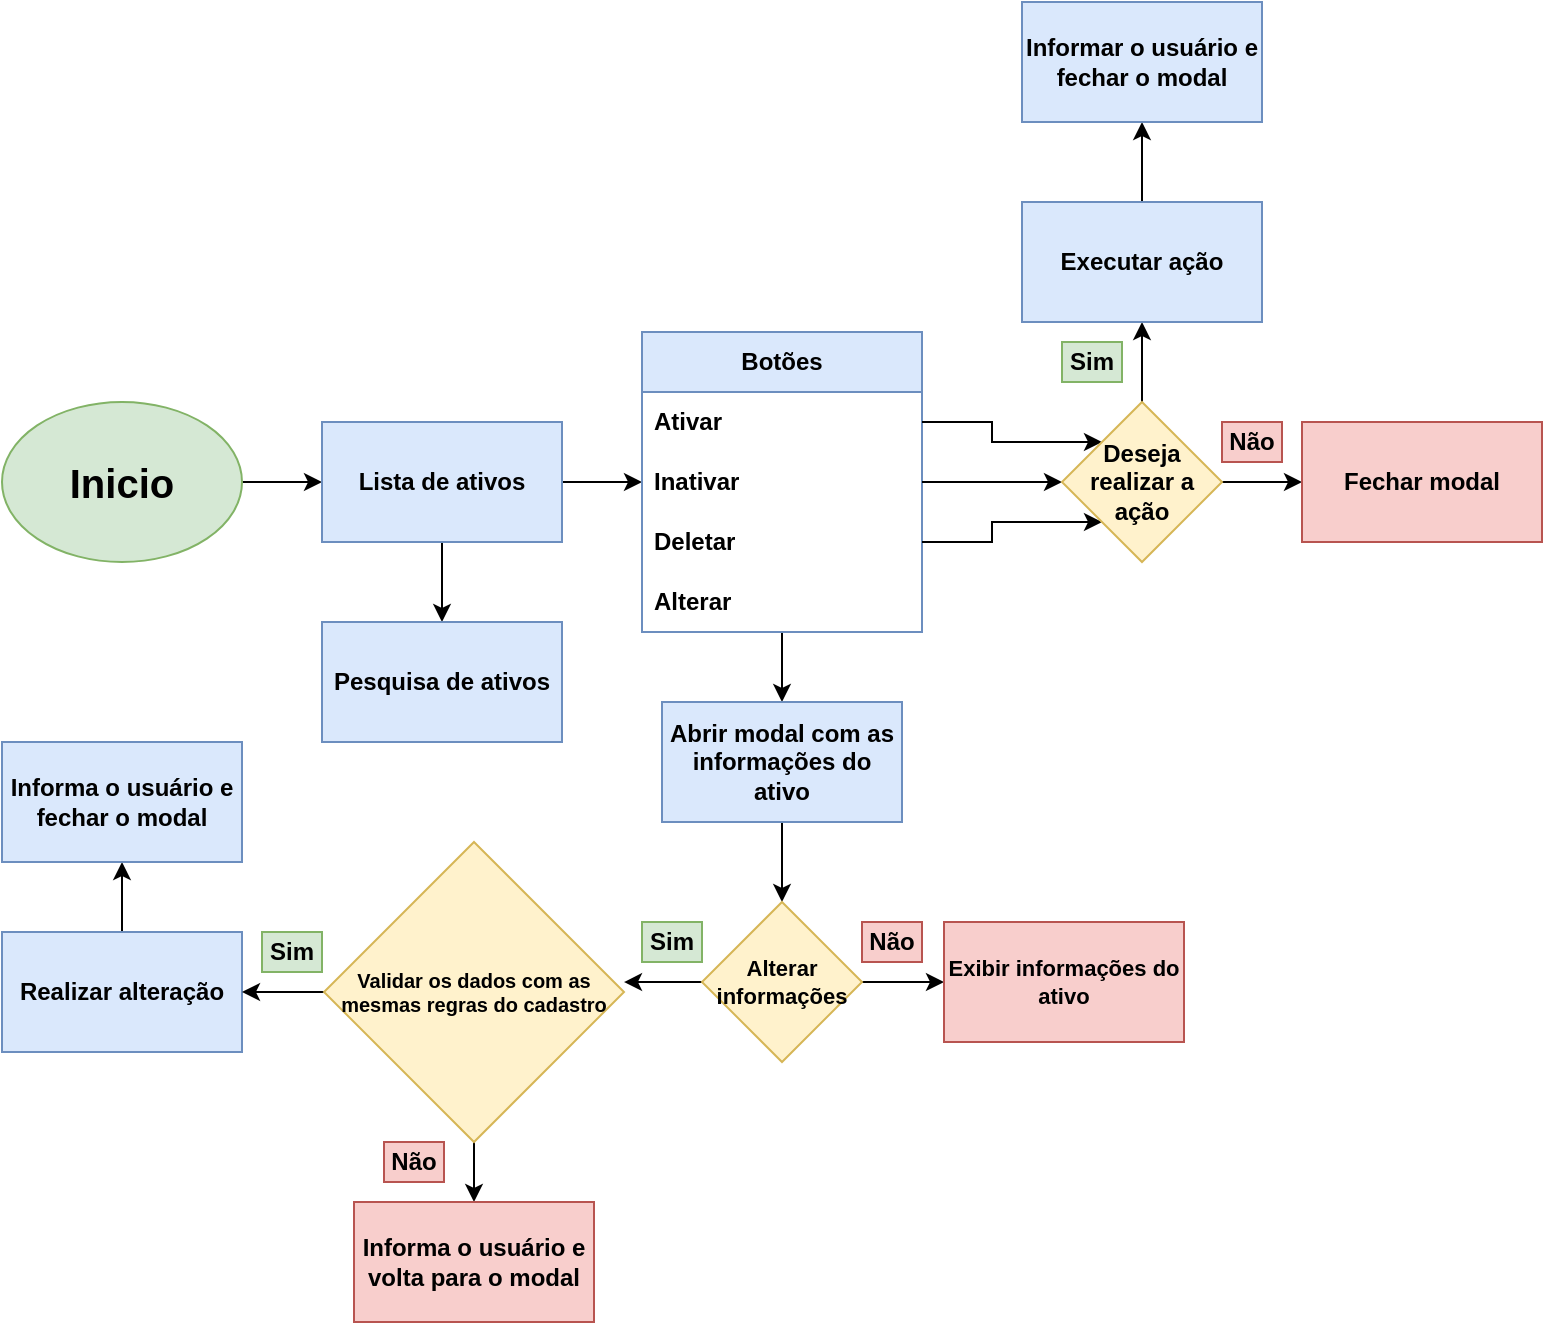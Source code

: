 <mxfile version="26.0.16">
  <diagram name="Página-1" id="mZaNX7tPd2Ex-1gxQd6F">
    <mxGraphModel dx="1434" dy="772" grid="1" gridSize="10" guides="1" tooltips="1" connect="1" arrows="1" fold="1" page="1" pageScale="1" pageWidth="827" pageHeight="1169" math="0" shadow="0">
      <root>
        <mxCell id="0" />
        <mxCell id="1" parent="0" />
        <mxCell id="kgLfIohsycxYmXVChcK0-3" value="" style="edgeStyle=orthogonalEdgeStyle;rounded=0;orthogonalLoop=1;jettySize=auto;html=1;fontStyle=1" parent="1" source="kgLfIohsycxYmXVChcK0-1" target="kgLfIohsycxYmXVChcK0-2" edge="1">
          <mxGeometry relative="1" as="geometry" />
        </mxCell>
        <mxCell id="kgLfIohsycxYmXVChcK0-1" value="&lt;h1 style=&quot;font-size: 20px;&quot;&gt;Inicio&lt;/h1&gt;" style="ellipse;whiteSpace=wrap;html=1;fontSize=20;fontStyle=1;fillColor=#d5e8d4;strokeColor=#82b366;" parent="1" vertex="1">
          <mxGeometry x="29" y="240" width="120" height="80" as="geometry" />
        </mxCell>
        <mxCell id="kgLfIohsycxYmXVChcK0-10" style="edgeStyle=orthogonalEdgeStyle;rounded=0;orthogonalLoop=1;jettySize=auto;html=1;fontStyle=1" parent="1" source="kgLfIohsycxYmXVChcK0-2" target="kgLfIohsycxYmXVChcK0-5" edge="1">
          <mxGeometry relative="1" as="geometry" />
        </mxCell>
        <mxCell id="Bl43CiRE0d_pMLuB3ysB-4" value="" style="edgeStyle=orthogonalEdgeStyle;rounded=0;orthogonalLoop=1;jettySize=auto;html=1;" parent="1" source="kgLfIohsycxYmXVChcK0-2" target="Bl43CiRE0d_pMLuB3ysB-3" edge="1">
          <mxGeometry relative="1" as="geometry" />
        </mxCell>
        <mxCell id="kgLfIohsycxYmXVChcK0-2" value="Lista de ativos" style="whiteSpace=wrap;html=1;fontSize=12;fontStyle=1;fillColor=#dae8fc;strokeColor=#6c8ebf;" parent="1" vertex="1">
          <mxGeometry x="189" y="250" width="120" height="60" as="geometry" />
        </mxCell>
        <mxCell id="kgLfIohsycxYmXVChcK0-26" style="edgeStyle=orthogonalEdgeStyle;rounded=0;orthogonalLoop=1;jettySize=auto;html=1;entryX=0.5;entryY=0;entryDx=0;entryDy=0;fontStyle=1" parent="1" source="kgLfIohsycxYmXVChcK0-5" target="kgLfIohsycxYmXVChcK0-24" edge="1">
          <mxGeometry relative="1" as="geometry" />
        </mxCell>
        <mxCell id="kgLfIohsycxYmXVChcK0-5" value="Botões" style="swimlane;fontStyle=1;childLayout=stackLayout;horizontal=1;startSize=30;horizontalStack=0;resizeParent=1;resizeParentMax=0;resizeLast=0;collapsible=1;marginBottom=0;whiteSpace=wrap;html=1;fillColor=#dae8fc;strokeColor=#6c8ebf;" parent="1" vertex="1">
          <mxGeometry x="349" y="205" width="140" height="150" as="geometry" />
        </mxCell>
        <mxCell id="kgLfIohsycxYmXVChcK0-6" value="Ativar" style="text;strokeColor=none;fillColor=none;align=left;verticalAlign=middle;spacingLeft=4;spacingRight=4;overflow=hidden;points=[[0,0.5],[1,0.5]];portConstraint=eastwest;rotatable=0;whiteSpace=wrap;html=1;fontStyle=1" parent="kgLfIohsycxYmXVChcK0-5" vertex="1">
          <mxGeometry y="30" width="140" height="30" as="geometry" />
        </mxCell>
        <mxCell id="kgLfIohsycxYmXVChcK0-7" value="Inativar" style="text;strokeColor=none;fillColor=none;align=left;verticalAlign=middle;spacingLeft=4;spacingRight=4;overflow=hidden;points=[[0,0.5],[1,0.5]];portConstraint=eastwest;rotatable=0;whiteSpace=wrap;html=1;fontStyle=1" parent="kgLfIohsycxYmXVChcK0-5" vertex="1">
          <mxGeometry y="60" width="140" height="30" as="geometry" />
        </mxCell>
        <mxCell id="kgLfIohsycxYmXVChcK0-8" value="Deletar" style="text;strokeColor=none;fillColor=none;align=left;verticalAlign=middle;spacingLeft=4;spacingRight=4;overflow=hidden;points=[[0,0.5],[1,0.5]];portConstraint=eastwest;rotatable=0;whiteSpace=wrap;html=1;fontStyle=1" parent="kgLfIohsycxYmXVChcK0-5" vertex="1">
          <mxGeometry y="90" width="140" height="30" as="geometry" />
        </mxCell>
        <mxCell id="kgLfIohsycxYmXVChcK0-9" value="Alterar" style="text;strokeColor=none;fillColor=none;align=left;verticalAlign=middle;spacingLeft=4;spacingRight=4;overflow=hidden;points=[[0,0.5],[1,0.5]];portConstraint=eastwest;rotatable=0;whiteSpace=wrap;html=1;fontStyle=1" parent="kgLfIohsycxYmXVChcK0-5" vertex="1">
          <mxGeometry y="120" width="140" height="30" as="geometry" />
        </mxCell>
        <mxCell id="kgLfIohsycxYmXVChcK0-14" style="edgeStyle=orthogonalEdgeStyle;rounded=0;orthogonalLoop=1;jettySize=auto;html=1;entryX=0;entryY=0.5;entryDx=0;entryDy=0;fontStyle=1" parent="1" source="kgLfIohsycxYmXVChcK0-7" target="kgLfIohsycxYmXVChcK0-17" edge="1">
          <mxGeometry relative="1" as="geometry">
            <mxPoint x="529" y="280" as="targetPoint" />
          </mxGeometry>
        </mxCell>
        <mxCell id="kgLfIohsycxYmXVChcK0-15" style="edgeStyle=orthogonalEdgeStyle;rounded=0;orthogonalLoop=1;jettySize=auto;html=1;entryX=0;entryY=1;entryDx=0;entryDy=0;fontStyle=1" parent="1" source="kgLfIohsycxYmXVChcK0-8" target="kgLfIohsycxYmXVChcK0-17" edge="1">
          <mxGeometry relative="1" as="geometry">
            <mxPoint x="529" y="295" as="targetPoint" />
          </mxGeometry>
        </mxCell>
        <mxCell id="kgLfIohsycxYmXVChcK0-16" style="edgeStyle=orthogonalEdgeStyle;rounded=0;orthogonalLoop=1;jettySize=auto;html=1;entryX=0;entryY=0;entryDx=0;entryDy=0;fontStyle=1" parent="1" source="kgLfIohsycxYmXVChcK0-6" target="kgLfIohsycxYmXVChcK0-17" edge="1">
          <mxGeometry relative="1" as="geometry">
            <mxPoint x="529" y="265" as="targetPoint" />
          </mxGeometry>
        </mxCell>
        <mxCell id="kgLfIohsycxYmXVChcK0-19" value="" style="edgeStyle=orthogonalEdgeStyle;rounded=0;orthogonalLoop=1;jettySize=auto;html=1;fontStyle=1" parent="1" source="kgLfIohsycxYmXVChcK0-17" target="kgLfIohsycxYmXVChcK0-18" edge="1">
          <mxGeometry relative="1" as="geometry" />
        </mxCell>
        <mxCell id="kgLfIohsycxYmXVChcK0-21" value="" style="edgeStyle=orthogonalEdgeStyle;rounded=0;orthogonalLoop=1;jettySize=auto;html=1;fontStyle=1" parent="1" source="kgLfIohsycxYmXVChcK0-17" target="kgLfIohsycxYmXVChcK0-20" edge="1">
          <mxGeometry relative="1" as="geometry" />
        </mxCell>
        <mxCell id="kgLfIohsycxYmXVChcK0-17" value="Deseja realizar a ação" style="rhombus;whiteSpace=wrap;html=1;fontStyle=1;fillColor=#fff2cc;strokeColor=#d6b656;" parent="1" vertex="1">
          <mxGeometry x="559" y="240" width="80" height="80" as="geometry" />
        </mxCell>
        <mxCell id="kgLfIohsycxYmXVChcK0-37" value="" style="edgeStyle=orthogonalEdgeStyle;rounded=0;orthogonalLoop=1;jettySize=auto;html=1;" parent="1" source="kgLfIohsycxYmXVChcK0-18" target="kgLfIohsycxYmXVChcK0-36" edge="1">
          <mxGeometry relative="1" as="geometry" />
        </mxCell>
        <mxCell id="kgLfIohsycxYmXVChcK0-18" value="Executar ação" style="whiteSpace=wrap;html=1;fontStyle=1;fillColor=#dae8fc;strokeColor=#6c8ebf;" parent="1" vertex="1">
          <mxGeometry x="539" y="140" width="120" height="60" as="geometry" />
        </mxCell>
        <mxCell id="kgLfIohsycxYmXVChcK0-20" value="Fechar modal" style="whiteSpace=wrap;html=1;fontStyle=1;fillColor=#f8cecc;strokeColor=#b85450;" parent="1" vertex="1">
          <mxGeometry x="679" y="250" width="120" height="60" as="geometry" />
        </mxCell>
        <mxCell id="kgLfIohsycxYmXVChcK0-22" value="Sim" style="rounded=0;whiteSpace=wrap;html=1;fillColor=#d5e8d4;strokeColor=#82b366;fontStyle=1" parent="1" vertex="1">
          <mxGeometry x="559" y="210" width="30" height="20" as="geometry" />
        </mxCell>
        <mxCell id="kgLfIohsycxYmXVChcK0-23" value="Não" style="rounded=0;whiteSpace=wrap;html=1;fillColor=#f8cecc;strokeColor=#b85450;fontStyle=1" parent="1" vertex="1">
          <mxGeometry x="639" y="250" width="30" height="20" as="geometry" />
        </mxCell>
        <mxCell id="kgLfIohsycxYmXVChcK0-27" style="edgeStyle=orthogonalEdgeStyle;rounded=0;orthogonalLoop=1;jettySize=auto;html=1;entryX=0.5;entryY=0;entryDx=0;entryDy=0;fontStyle=1" parent="1" source="kgLfIohsycxYmXVChcK0-24" target="kgLfIohsycxYmXVChcK0-25" edge="1">
          <mxGeometry relative="1" as="geometry" />
        </mxCell>
        <mxCell id="kgLfIohsycxYmXVChcK0-24" value="Abrir modal com as informações do ativo" style="rounded=0;whiteSpace=wrap;html=1;fontStyle=1;fillColor=#dae8fc;strokeColor=#6c8ebf;" parent="1" vertex="1">
          <mxGeometry x="359" y="390" width="120" height="60" as="geometry" />
        </mxCell>
        <mxCell id="kgLfIohsycxYmXVChcK0-31" value="" style="edgeStyle=orthogonalEdgeStyle;rounded=0;orthogonalLoop=1;jettySize=auto;html=1;fontStyle=1" parent="1" source="kgLfIohsycxYmXVChcK0-25" edge="1">
          <mxGeometry relative="1" as="geometry">
            <mxPoint x="340" y="530.029" as="targetPoint" />
          </mxGeometry>
        </mxCell>
        <mxCell id="kgLfIohsycxYmXVChcK0-44" value="" style="edgeStyle=orthogonalEdgeStyle;rounded=0;orthogonalLoop=1;jettySize=auto;html=1;" parent="1" source="kgLfIohsycxYmXVChcK0-25" target="kgLfIohsycxYmXVChcK0-43" edge="1">
          <mxGeometry relative="1" as="geometry" />
        </mxCell>
        <mxCell id="kgLfIohsycxYmXVChcK0-25" value="Alterar informações" style="rhombus;whiteSpace=wrap;html=1;fontSize=11;fontStyle=1;fillColor=#fff2cc;strokeColor=#d6b656;" parent="1" vertex="1">
          <mxGeometry x="379" y="490" width="80" height="80" as="geometry" />
        </mxCell>
        <mxCell id="kgLfIohsycxYmXVChcK0-45" style="edgeStyle=orthogonalEdgeStyle;rounded=0;orthogonalLoop=1;jettySize=auto;html=1;" parent="1" source="kgLfIohsycxYmXVChcK0-28" target="kgLfIohsycxYmXVChcK0-40" edge="1">
          <mxGeometry relative="1" as="geometry" />
        </mxCell>
        <mxCell id="kgLfIohsycxYmXVChcK0-28" value="Realizar alteração" style="whiteSpace=wrap;html=1;fontStyle=1;fillColor=#dae8fc;strokeColor=#6c8ebf;" parent="1" vertex="1">
          <mxGeometry x="29" y="505" width="120" height="60" as="geometry" />
        </mxCell>
        <mxCell id="kgLfIohsycxYmXVChcK0-32" value="Sim" style="rounded=0;whiteSpace=wrap;html=1;fillColor=#d5e8d4;strokeColor=#82b366;fontStyle=1" parent="1" vertex="1">
          <mxGeometry x="349" y="500" width="30" height="20" as="geometry" />
        </mxCell>
        <mxCell id="kgLfIohsycxYmXVChcK0-33" value="Não" style="rounded=0;whiteSpace=wrap;html=1;fillColor=#f8cecc;strokeColor=#b85450;fontStyle=1" parent="1" vertex="1">
          <mxGeometry x="459" y="500" width="30" height="20" as="geometry" />
        </mxCell>
        <mxCell id="kgLfIohsycxYmXVChcK0-38" style="edgeStyle=orthogonalEdgeStyle;rounded=0;orthogonalLoop=1;jettySize=auto;html=1;" parent="1" source="kgLfIohsycxYmXVChcK0-34" target="kgLfIohsycxYmXVChcK0-28" edge="1">
          <mxGeometry relative="1" as="geometry" />
        </mxCell>
        <mxCell id="kgLfIohsycxYmXVChcK0-47" value="" style="edgeStyle=orthogonalEdgeStyle;rounded=0;orthogonalLoop=1;jettySize=auto;html=1;" parent="1" source="kgLfIohsycxYmXVChcK0-34" target="kgLfIohsycxYmXVChcK0-46" edge="1">
          <mxGeometry relative="1" as="geometry" />
        </mxCell>
        <mxCell id="kgLfIohsycxYmXVChcK0-34" value="Validar os dados com as mesmas regras do cadastro" style="rhombus;whiteSpace=wrap;html=1;fontSize=10;align=center;fontStyle=1;fillColor=#fff2cc;strokeColor=#d6b656;" parent="1" vertex="1">
          <mxGeometry x="190" y="460" width="150" height="150" as="geometry" />
        </mxCell>
        <mxCell id="kgLfIohsycxYmXVChcK0-36" value="Informar o usuário e fechar o modal" style="whiteSpace=wrap;html=1;fontStyle=1;fillColor=#dae8fc;strokeColor=#6c8ebf;" parent="1" vertex="1">
          <mxGeometry x="539" y="40" width="120" height="60" as="geometry" />
        </mxCell>
        <mxCell id="kgLfIohsycxYmXVChcK0-39" value="Sim" style="rounded=0;whiteSpace=wrap;html=1;fillColor=#d5e8d4;strokeColor=#82b366;fontStyle=1" parent="1" vertex="1">
          <mxGeometry x="159" y="505" width="30" height="20" as="geometry" />
        </mxCell>
        <mxCell id="kgLfIohsycxYmXVChcK0-40" value="&lt;span style=&quot;font-size: 12px;&quot;&gt;Informa o usuário e fechar o modal&lt;/span&gt;" style="whiteSpace=wrap;html=1;fontSize=10;fontStyle=1;fillColor=#dae8fc;strokeColor=#6c8ebf;" parent="1" vertex="1">
          <mxGeometry x="29" y="410" width="120" height="60" as="geometry" />
        </mxCell>
        <mxCell id="kgLfIohsycxYmXVChcK0-42" value="Não" style="rounded=0;whiteSpace=wrap;html=1;fillColor=#f8cecc;strokeColor=#b85450;fontStyle=1" parent="1" vertex="1">
          <mxGeometry x="220" y="610" width="30" height="20" as="geometry" />
        </mxCell>
        <mxCell id="kgLfIohsycxYmXVChcK0-43" value="Exibir informações do ativo" style="whiteSpace=wrap;html=1;fontSize=11;fontStyle=1;fillColor=#f8cecc;strokeColor=#b85450;" parent="1" vertex="1">
          <mxGeometry x="500" y="500" width="120" height="60" as="geometry" />
        </mxCell>
        <mxCell id="kgLfIohsycxYmXVChcK0-46" value="&lt;span style=&quot;font-size: 12px;&quot;&gt;Informa o usuário e volta para o modal&lt;/span&gt;" style="whiteSpace=wrap;html=1;fontSize=10;fontStyle=1;fillColor=#f8cecc;strokeColor=#b85450;" parent="1" vertex="1">
          <mxGeometry x="205" y="640" width="120" height="60" as="geometry" />
        </mxCell>
        <mxCell id="Bl43CiRE0d_pMLuB3ysB-3" value="Pesquisa de ativos" style="whiteSpace=wrap;html=1;fontStyle=1;fillColor=#dae8fc;strokeColor=#6c8ebf;" parent="1" vertex="1">
          <mxGeometry x="189" y="350" width="120" height="60" as="geometry" />
        </mxCell>
      </root>
    </mxGraphModel>
  </diagram>
</mxfile>
